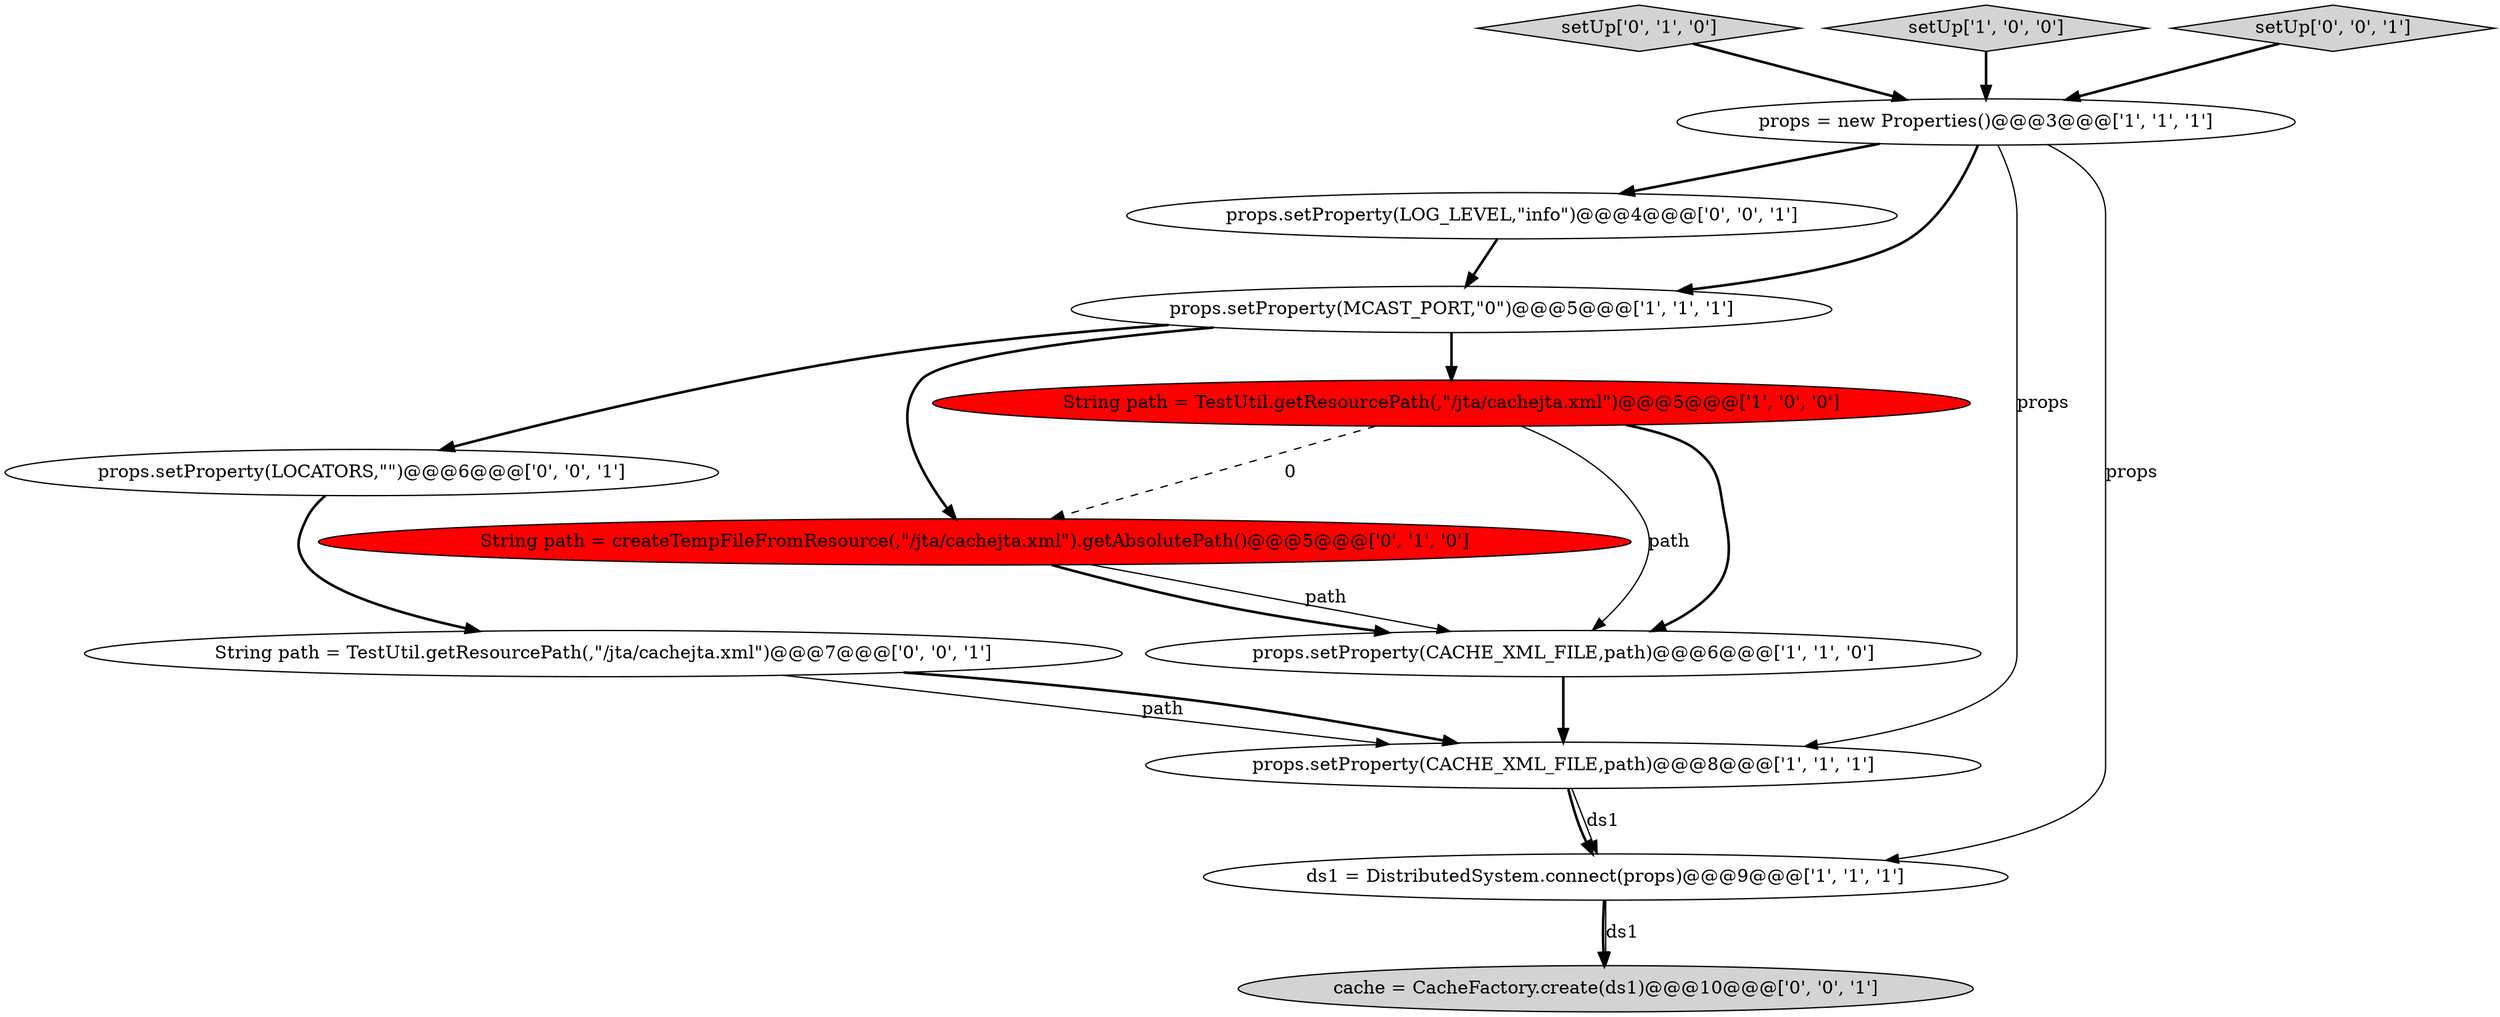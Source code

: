 digraph {
0 [style = filled, label = "String path = TestUtil.getResourcePath(,\"/jta/cachejta.xml\")@@@5@@@['1', '0', '0']", fillcolor = red, shape = ellipse image = "AAA1AAABBB1BBB"];
4 [style = filled, label = "props.setProperty(CACHE_XML_FILE,path)@@@6@@@['1', '1', '0']", fillcolor = white, shape = ellipse image = "AAA0AAABBB1BBB"];
12 [style = filled, label = "props.setProperty(LOG_LEVEL,\"info\")@@@4@@@['0', '0', '1']", fillcolor = white, shape = ellipse image = "AAA0AAABBB3BBB"];
7 [style = filled, label = "setUp['0', '1', '0']", fillcolor = lightgray, shape = diamond image = "AAA0AAABBB2BBB"];
8 [style = filled, label = "String path = createTempFileFromResource(,\"/jta/cachejta.xml\").getAbsolutePath()@@@5@@@['0', '1', '0']", fillcolor = red, shape = ellipse image = "AAA1AAABBB2BBB"];
1 [style = filled, label = "props.setProperty(CACHE_XML_FILE,path)@@@8@@@['1', '1', '1']", fillcolor = white, shape = ellipse image = "AAA0AAABBB1BBB"];
6 [style = filled, label = "setUp['1', '0', '0']", fillcolor = lightgray, shape = diamond image = "AAA0AAABBB1BBB"];
13 [style = filled, label = "cache = CacheFactory.create(ds1)@@@10@@@['0', '0', '1']", fillcolor = lightgray, shape = ellipse image = "AAA0AAABBB3BBB"];
11 [style = filled, label = "props.setProperty(LOCATORS,\"\")@@@6@@@['0', '0', '1']", fillcolor = white, shape = ellipse image = "AAA0AAABBB3BBB"];
2 [style = filled, label = "ds1 = DistributedSystem.connect(props)@@@9@@@['1', '1', '1']", fillcolor = white, shape = ellipse image = "AAA0AAABBB1BBB"];
5 [style = filled, label = "props.setProperty(MCAST_PORT,\"0\")@@@5@@@['1', '1', '1']", fillcolor = white, shape = ellipse image = "AAA0AAABBB1BBB"];
3 [style = filled, label = "props = new Properties()@@@3@@@['1', '1', '1']", fillcolor = white, shape = ellipse image = "AAA0AAABBB1BBB"];
10 [style = filled, label = "setUp['0', '0', '1']", fillcolor = lightgray, shape = diamond image = "AAA0AAABBB3BBB"];
9 [style = filled, label = "String path = TestUtil.getResourcePath(,\"/jta/cachejta.xml\")@@@7@@@['0', '0', '1']", fillcolor = white, shape = ellipse image = "AAA0AAABBB3BBB"];
6->3 [style = bold, label=""];
5->8 [style = bold, label=""];
12->5 [style = bold, label=""];
10->3 [style = bold, label=""];
3->12 [style = bold, label=""];
11->9 [style = bold, label=""];
8->4 [style = solid, label="path"];
1->2 [style = solid, label="ds1"];
7->3 [style = bold, label=""];
2->13 [style = bold, label=""];
3->5 [style = bold, label=""];
5->0 [style = bold, label=""];
0->4 [style = bold, label=""];
0->4 [style = solid, label="path"];
9->1 [style = solid, label="path"];
3->1 [style = solid, label="props"];
0->8 [style = dashed, label="0"];
1->2 [style = bold, label=""];
4->1 [style = bold, label=""];
5->11 [style = bold, label=""];
2->13 [style = solid, label="ds1"];
8->4 [style = bold, label=""];
9->1 [style = bold, label=""];
3->2 [style = solid, label="props"];
}
